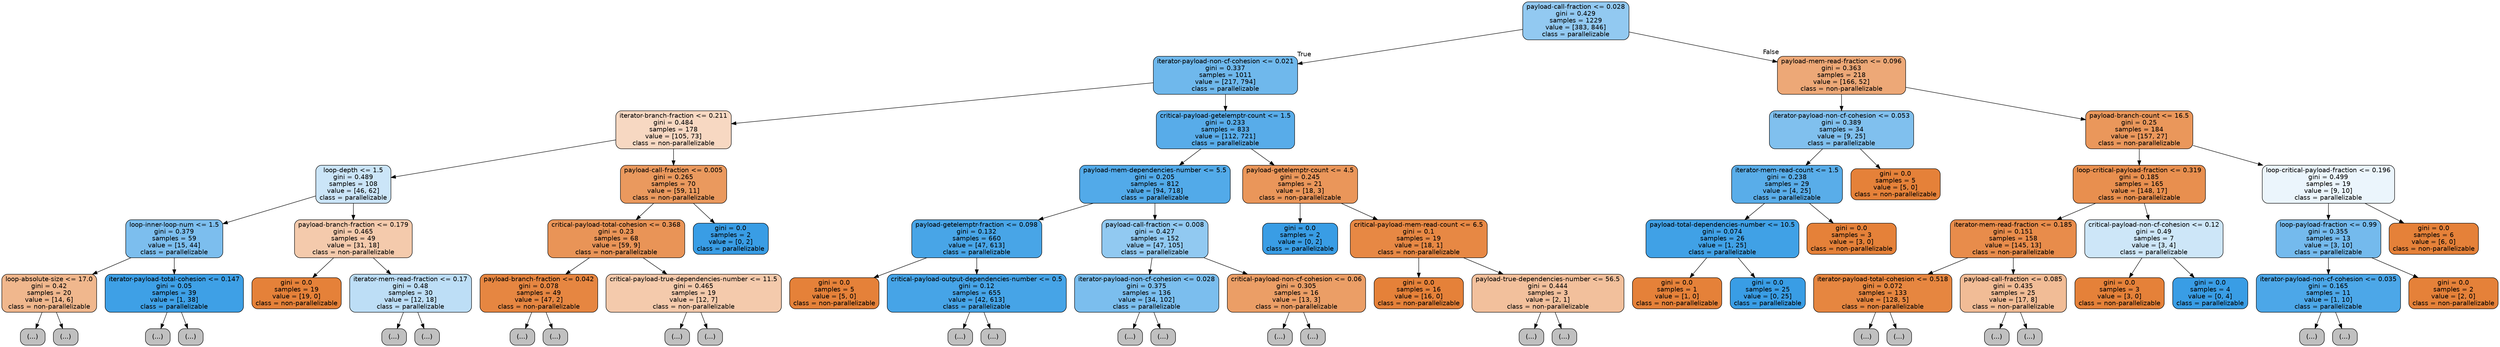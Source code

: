 digraph Tree {
node [shape=box, style="filled, rounded", color="black", fontname=helvetica] ;
edge [fontname=helvetica] ;
0 [label="payload-call-fraction <= 0.028\ngini = 0.429\nsamples = 1229\nvalue = [383, 846]\nclass = parallelizable", fillcolor="#399de58c"] ;
1 [label="iterator-payload-non-cf-cohesion <= 0.021\ngini = 0.337\nsamples = 1011\nvalue = [217, 794]\nclass = parallelizable", fillcolor="#399de5b9"] ;
0 -> 1 [labeldistance=2.5, labelangle=45, headlabel="True"] ;
2 [label="iterator-branch-fraction <= 0.211\ngini = 0.484\nsamples = 178\nvalue = [105, 73]\nclass = non-parallelizable", fillcolor="#e581394e"] ;
1 -> 2 ;
3 [label="loop-depth <= 1.5\ngini = 0.489\nsamples = 108\nvalue = [46, 62]\nclass = parallelizable", fillcolor="#399de542"] ;
2 -> 3 ;
4 [label="loop-inner-loop-num <= 1.5\ngini = 0.379\nsamples = 59\nvalue = [15, 44]\nclass = parallelizable", fillcolor="#399de5a8"] ;
3 -> 4 ;
5 [label="loop-absolute-size <= 17.0\ngini = 0.42\nsamples = 20\nvalue = [14, 6]\nclass = non-parallelizable", fillcolor="#e5813992"] ;
4 -> 5 ;
6 [label="(...)", fillcolor="#C0C0C0"] ;
5 -> 6 ;
9 [label="(...)", fillcolor="#C0C0C0"] ;
5 -> 9 ;
12 [label="iterator-payload-total-cohesion <= 0.147\ngini = 0.05\nsamples = 39\nvalue = [1, 38]\nclass = parallelizable", fillcolor="#399de5f8"] ;
4 -> 12 ;
13 [label="(...)", fillcolor="#C0C0C0"] ;
12 -> 13 ;
14 [label="(...)", fillcolor="#C0C0C0"] ;
12 -> 14 ;
15 [label="payload-branch-fraction <= 0.179\ngini = 0.465\nsamples = 49\nvalue = [31, 18]\nclass = non-parallelizable", fillcolor="#e581396b"] ;
3 -> 15 ;
16 [label="gini = 0.0\nsamples = 19\nvalue = [19, 0]\nclass = non-parallelizable", fillcolor="#e58139ff"] ;
15 -> 16 ;
17 [label="iterator-mem-read-fraction <= 0.17\ngini = 0.48\nsamples = 30\nvalue = [12, 18]\nclass = parallelizable", fillcolor="#399de555"] ;
15 -> 17 ;
18 [label="(...)", fillcolor="#C0C0C0"] ;
17 -> 18 ;
21 [label="(...)", fillcolor="#C0C0C0"] ;
17 -> 21 ;
26 [label="payload-call-fraction <= 0.005\ngini = 0.265\nsamples = 70\nvalue = [59, 11]\nclass = non-parallelizable", fillcolor="#e58139cf"] ;
2 -> 26 ;
27 [label="critical-payload-total-cohesion <= 0.368\ngini = 0.23\nsamples = 68\nvalue = [59, 9]\nclass = non-parallelizable", fillcolor="#e58139d8"] ;
26 -> 27 ;
28 [label="payload-branch-fraction <= 0.042\ngini = 0.078\nsamples = 49\nvalue = [47, 2]\nclass = non-parallelizable", fillcolor="#e58139f4"] ;
27 -> 28 ;
29 [label="(...)", fillcolor="#C0C0C0"] ;
28 -> 29 ;
30 [label="(...)", fillcolor="#C0C0C0"] ;
28 -> 30 ;
35 [label="critical-payload-true-dependencies-number <= 11.5\ngini = 0.465\nsamples = 19\nvalue = [12, 7]\nclass = non-parallelizable", fillcolor="#e581396a"] ;
27 -> 35 ;
36 [label="(...)", fillcolor="#C0C0C0"] ;
35 -> 36 ;
41 [label="(...)", fillcolor="#C0C0C0"] ;
35 -> 41 ;
44 [label="gini = 0.0\nsamples = 2\nvalue = [0, 2]\nclass = parallelizable", fillcolor="#399de5ff"] ;
26 -> 44 ;
45 [label="critical-payload-getelemptr-count <= 1.5\ngini = 0.233\nsamples = 833\nvalue = [112, 721]\nclass = parallelizable", fillcolor="#399de5d7"] ;
1 -> 45 ;
46 [label="payload-mem-dependencies-number <= 5.5\ngini = 0.205\nsamples = 812\nvalue = [94, 718]\nclass = parallelizable", fillcolor="#399de5de"] ;
45 -> 46 ;
47 [label="payload-getelemptr-fraction <= 0.098\ngini = 0.132\nsamples = 660\nvalue = [47, 613]\nclass = parallelizable", fillcolor="#399de5eb"] ;
46 -> 47 ;
48 [label="gini = 0.0\nsamples = 5\nvalue = [5, 0]\nclass = non-parallelizable", fillcolor="#e58139ff"] ;
47 -> 48 ;
49 [label="critical-payload-output-dependencies-number <= 0.5\ngini = 0.12\nsamples = 655\nvalue = [42, 613]\nclass = parallelizable", fillcolor="#399de5ee"] ;
47 -> 49 ;
50 [label="(...)", fillcolor="#C0C0C0"] ;
49 -> 50 ;
111 [label="(...)", fillcolor="#C0C0C0"] ;
49 -> 111 ;
128 [label="payload-call-fraction <= 0.008\ngini = 0.427\nsamples = 152\nvalue = [47, 105]\nclass = parallelizable", fillcolor="#399de58d"] ;
46 -> 128 ;
129 [label="iterator-payload-non-cf-cohesion <= 0.028\ngini = 0.375\nsamples = 136\nvalue = [34, 102]\nclass = parallelizable", fillcolor="#399de5aa"] ;
128 -> 129 ;
130 [label="(...)", fillcolor="#C0C0C0"] ;
129 -> 130 ;
137 [label="(...)", fillcolor="#C0C0C0"] ;
129 -> 137 ;
160 [label="critical-payload-non-cf-cohesion <= 0.06\ngini = 0.305\nsamples = 16\nvalue = [13, 3]\nclass = non-parallelizable", fillcolor="#e58139c4"] ;
128 -> 160 ;
161 [label="(...)", fillcolor="#C0C0C0"] ;
160 -> 161 ;
164 [label="(...)", fillcolor="#C0C0C0"] ;
160 -> 164 ;
165 [label="payload-getelemptr-count <= 4.5\ngini = 0.245\nsamples = 21\nvalue = [18, 3]\nclass = non-parallelizable", fillcolor="#e58139d4"] ;
45 -> 165 ;
166 [label="gini = 0.0\nsamples = 2\nvalue = [0, 2]\nclass = parallelizable", fillcolor="#399de5ff"] ;
165 -> 166 ;
167 [label="critical-payload-mem-read-count <= 6.5\ngini = 0.1\nsamples = 19\nvalue = [18, 1]\nclass = non-parallelizable", fillcolor="#e58139f1"] ;
165 -> 167 ;
168 [label="gini = 0.0\nsamples = 16\nvalue = [16, 0]\nclass = non-parallelizable", fillcolor="#e58139ff"] ;
167 -> 168 ;
169 [label="payload-true-dependencies-number <= 56.5\ngini = 0.444\nsamples = 3\nvalue = [2, 1]\nclass = non-parallelizable", fillcolor="#e581397f"] ;
167 -> 169 ;
170 [label="(...)", fillcolor="#C0C0C0"] ;
169 -> 170 ;
171 [label="(...)", fillcolor="#C0C0C0"] ;
169 -> 171 ;
172 [label="payload-mem-read-fraction <= 0.096\ngini = 0.363\nsamples = 218\nvalue = [166, 52]\nclass = non-parallelizable", fillcolor="#e58139af"] ;
0 -> 172 [labeldistance=2.5, labelangle=-45, headlabel="False"] ;
173 [label="iterator-payload-non-cf-cohesion <= 0.053\ngini = 0.389\nsamples = 34\nvalue = [9, 25]\nclass = parallelizable", fillcolor="#399de5a3"] ;
172 -> 173 ;
174 [label="iterator-mem-read-count <= 1.5\ngini = 0.238\nsamples = 29\nvalue = [4, 25]\nclass = parallelizable", fillcolor="#399de5d6"] ;
173 -> 174 ;
175 [label="payload-total-dependencies-number <= 10.5\ngini = 0.074\nsamples = 26\nvalue = [1, 25]\nclass = parallelizable", fillcolor="#399de5f5"] ;
174 -> 175 ;
176 [label="gini = 0.0\nsamples = 1\nvalue = [1, 0]\nclass = non-parallelizable", fillcolor="#e58139ff"] ;
175 -> 176 ;
177 [label="gini = 0.0\nsamples = 25\nvalue = [0, 25]\nclass = parallelizable", fillcolor="#399de5ff"] ;
175 -> 177 ;
178 [label="gini = 0.0\nsamples = 3\nvalue = [3, 0]\nclass = non-parallelizable", fillcolor="#e58139ff"] ;
174 -> 178 ;
179 [label="gini = 0.0\nsamples = 5\nvalue = [5, 0]\nclass = non-parallelizable", fillcolor="#e58139ff"] ;
173 -> 179 ;
180 [label="payload-branch-count <= 16.5\ngini = 0.25\nsamples = 184\nvalue = [157, 27]\nclass = non-parallelizable", fillcolor="#e58139d3"] ;
172 -> 180 ;
181 [label="loop-critical-payload-fraction <= 0.319\ngini = 0.185\nsamples = 165\nvalue = [148, 17]\nclass = non-parallelizable", fillcolor="#e58139e2"] ;
180 -> 181 ;
182 [label="iterator-mem-read-fraction <= 0.185\ngini = 0.151\nsamples = 158\nvalue = [145, 13]\nclass = non-parallelizable", fillcolor="#e58139e8"] ;
181 -> 182 ;
183 [label="iterator-payload-total-cohesion <= 0.518\ngini = 0.072\nsamples = 133\nvalue = [128, 5]\nclass = non-parallelizable", fillcolor="#e58139f5"] ;
182 -> 183 ;
184 [label="(...)", fillcolor="#C0C0C0"] ;
183 -> 184 ;
195 [label="(...)", fillcolor="#C0C0C0"] ;
183 -> 195 ;
198 [label="payload-call-fraction <= 0.085\ngini = 0.435\nsamples = 25\nvalue = [17, 8]\nclass = non-parallelizable", fillcolor="#e5813987"] ;
182 -> 198 ;
199 [label="(...)", fillcolor="#C0C0C0"] ;
198 -> 199 ;
202 [label="(...)", fillcolor="#C0C0C0"] ;
198 -> 202 ;
205 [label="critical-payload-non-cf-cohesion <= 0.12\ngini = 0.49\nsamples = 7\nvalue = [3, 4]\nclass = parallelizable", fillcolor="#399de540"] ;
181 -> 205 ;
206 [label="gini = 0.0\nsamples = 3\nvalue = [3, 0]\nclass = non-parallelizable", fillcolor="#e58139ff"] ;
205 -> 206 ;
207 [label="gini = 0.0\nsamples = 4\nvalue = [0, 4]\nclass = parallelizable", fillcolor="#399de5ff"] ;
205 -> 207 ;
208 [label="loop-critical-payload-fraction <= 0.196\ngini = 0.499\nsamples = 19\nvalue = [9, 10]\nclass = parallelizable", fillcolor="#399de519"] ;
180 -> 208 ;
209 [label="loop-payload-fraction <= 0.99\ngini = 0.355\nsamples = 13\nvalue = [3, 10]\nclass = parallelizable", fillcolor="#399de5b3"] ;
208 -> 209 ;
210 [label="iterator-payload-non-cf-cohesion <= 0.035\ngini = 0.165\nsamples = 11\nvalue = [1, 10]\nclass = parallelizable", fillcolor="#399de5e6"] ;
209 -> 210 ;
211 [label="(...)", fillcolor="#C0C0C0"] ;
210 -> 211 ;
212 [label="(...)", fillcolor="#C0C0C0"] ;
210 -> 212 ;
213 [label="gini = 0.0\nsamples = 2\nvalue = [2, 0]\nclass = non-parallelizable", fillcolor="#e58139ff"] ;
209 -> 213 ;
214 [label="gini = 0.0\nsamples = 6\nvalue = [6, 0]\nclass = non-parallelizable", fillcolor="#e58139ff"] ;
208 -> 214 ;
}